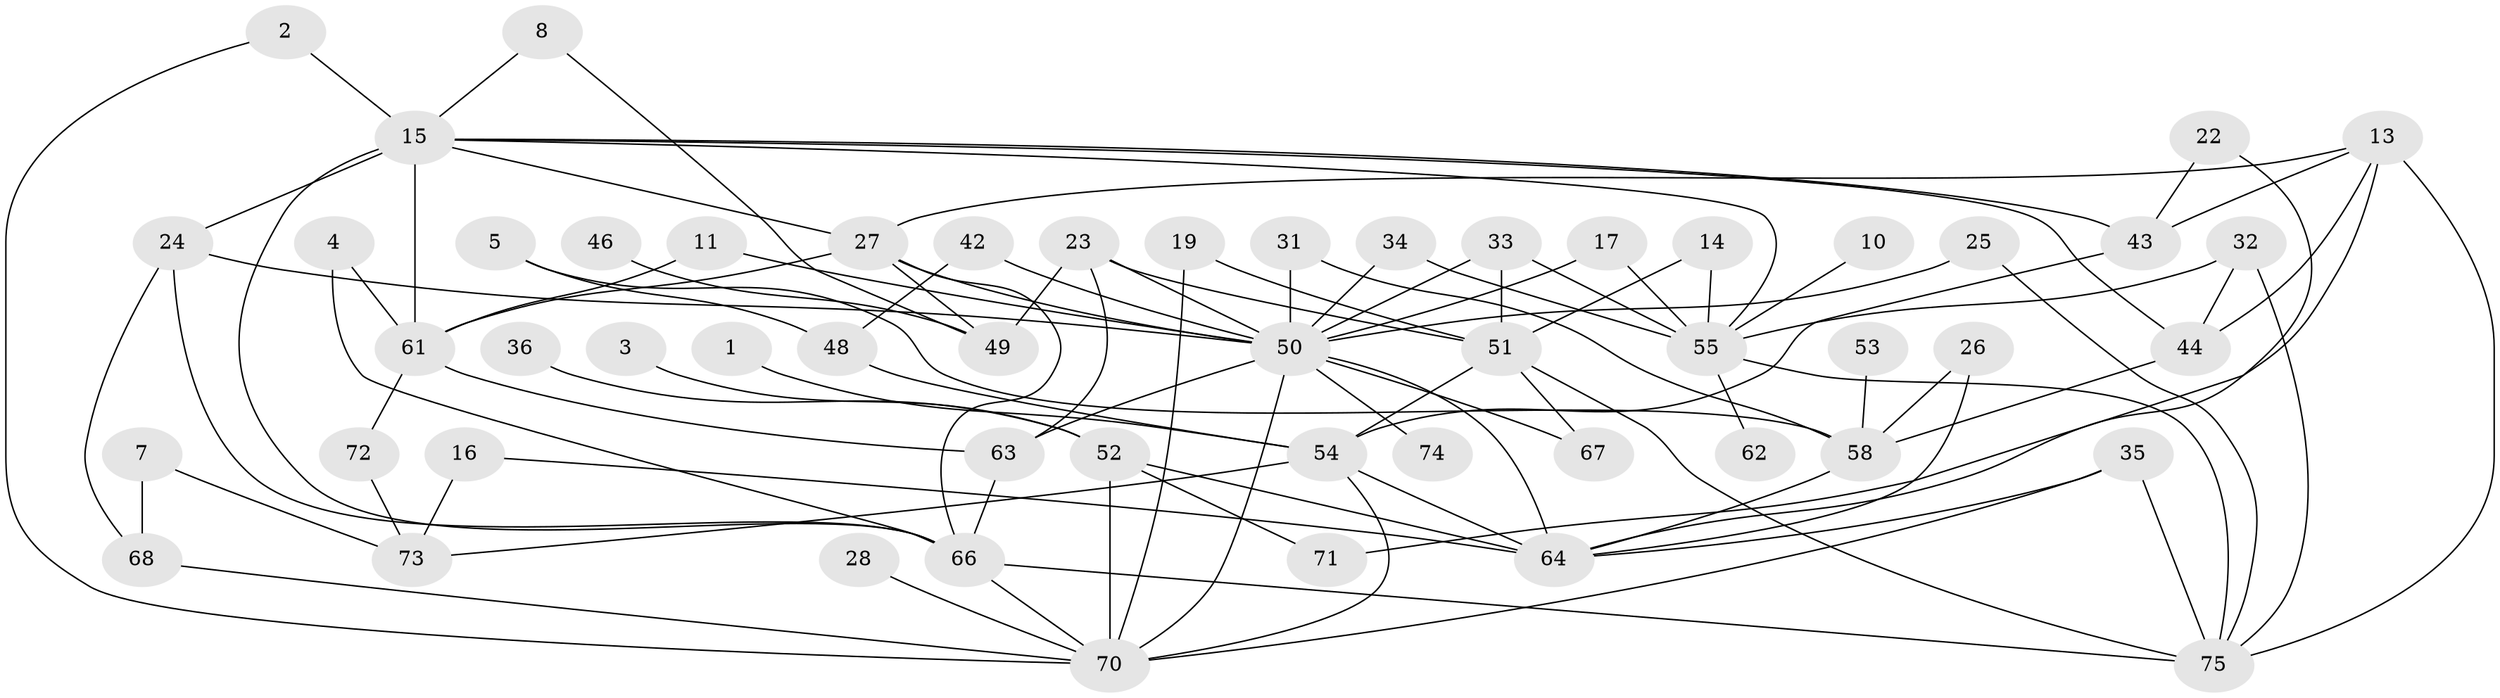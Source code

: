 // original degree distribution, {1: 0.2348993288590604, 2: 0.2684563758389262, 3: 0.174496644295302, 4: 0.12751677852348994, 5: 0.053691275167785234, 8: 0.013422818791946308, 0: 0.10067114093959731, 6: 0.020134228187919462, 7: 0.006711409395973154}
// Generated by graph-tools (version 1.1) at 2025/25/03/09/25 03:25:22]
// undirected, 54 vertices, 98 edges
graph export_dot {
graph [start="1"]
  node [color=gray90,style=filled];
  1;
  2;
  3;
  4;
  5;
  7;
  8;
  10;
  11;
  13;
  14;
  15;
  16;
  17;
  19;
  22;
  23;
  24;
  25;
  26;
  27;
  28;
  31;
  32;
  33;
  34;
  35;
  36;
  42;
  43;
  44;
  46;
  48;
  49;
  50;
  51;
  52;
  53;
  54;
  55;
  58;
  61;
  62;
  63;
  64;
  66;
  67;
  68;
  70;
  71;
  72;
  73;
  74;
  75;
  1 -- 54 [weight=1.0];
  2 -- 15 [weight=1.0];
  2 -- 70 [weight=1.0];
  3 -- 52 [weight=1.0];
  4 -- 61 [weight=1.0];
  4 -- 66 [weight=1.0];
  5 -- 48 [weight=1.0];
  5 -- 58 [weight=1.0];
  7 -- 68 [weight=1.0];
  7 -- 73 [weight=1.0];
  8 -- 15 [weight=1.0];
  8 -- 49 [weight=1.0];
  10 -- 55 [weight=1.0];
  11 -- 50 [weight=1.0];
  11 -- 61 [weight=1.0];
  13 -- 27 [weight=1.0];
  13 -- 43 [weight=1.0];
  13 -- 44 [weight=1.0];
  13 -- 71 [weight=1.0];
  13 -- 75 [weight=1.0];
  14 -- 51 [weight=1.0];
  14 -- 55 [weight=1.0];
  15 -- 24 [weight=2.0];
  15 -- 27 [weight=1.0];
  15 -- 43 [weight=1.0];
  15 -- 44 [weight=1.0];
  15 -- 55 [weight=1.0];
  15 -- 61 [weight=2.0];
  15 -- 66 [weight=1.0];
  16 -- 64 [weight=1.0];
  16 -- 73 [weight=1.0];
  17 -- 50 [weight=1.0];
  17 -- 55 [weight=1.0];
  19 -- 51 [weight=1.0];
  19 -- 70 [weight=1.0];
  22 -- 43 [weight=1.0];
  22 -- 64 [weight=1.0];
  23 -- 49 [weight=1.0];
  23 -- 50 [weight=1.0];
  23 -- 51 [weight=1.0];
  23 -- 63 [weight=1.0];
  24 -- 50 [weight=1.0];
  24 -- 66 [weight=1.0];
  24 -- 68 [weight=1.0];
  25 -- 50 [weight=1.0];
  25 -- 75 [weight=1.0];
  26 -- 58 [weight=1.0];
  26 -- 64 [weight=1.0];
  27 -- 49 [weight=1.0];
  27 -- 50 [weight=1.0];
  27 -- 61 [weight=1.0];
  27 -- 66 [weight=1.0];
  28 -- 70 [weight=1.0];
  31 -- 50 [weight=1.0];
  31 -- 58 [weight=1.0];
  32 -- 44 [weight=1.0];
  32 -- 55 [weight=1.0];
  32 -- 75 [weight=1.0];
  33 -- 50 [weight=1.0];
  33 -- 51 [weight=1.0];
  33 -- 55 [weight=1.0];
  34 -- 50 [weight=1.0];
  34 -- 55 [weight=1.0];
  35 -- 64 [weight=1.0];
  35 -- 70 [weight=1.0];
  35 -- 75 [weight=1.0];
  36 -- 52 [weight=1.0];
  42 -- 48 [weight=1.0];
  42 -- 50 [weight=1.0];
  43 -- 54 [weight=1.0];
  44 -- 58 [weight=1.0];
  46 -- 49 [weight=1.0];
  48 -- 54 [weight=1.0];
  50 -- 63 [weight=1.0];
  50 -- 64 [weight=1.0];
  50 -- 67 [weight=1.0];
  50 -- 70 [weight=1.0];
  50 -- 74 [weight=1.0];
  51 -- 54 [weight=1.0];
  51 -- 67 [weight=1.0];
  51 -- 75 [weight=1.0];
  52 -- 64 [weight=1.0];
  52 -- 70 [weight=1.0];
  52 -- 71 [weight=2.0];
  53 -- 58 [weight=1.0];
  54 -- 64 [weight=1.0];
  54 -- 70 [weight=1.0];
  54 -- 73 [weight=1.0];
  55 -- 62 [weight=1.0];
  55 -- 75 [weight=1.0];
  58 -- 64 [weight=1.0];
  61 -- 63 [weight=1.0];
  61 -- 72 [weight=1.0];
  63 -- 66 [weight=1.0];
  66 -- 70 [weight=1.0];
  66 -- 75 [weight=1.0];
  68 -- 70 [weight=1.0];
  72 -- 73 [weight=1.0];
}
